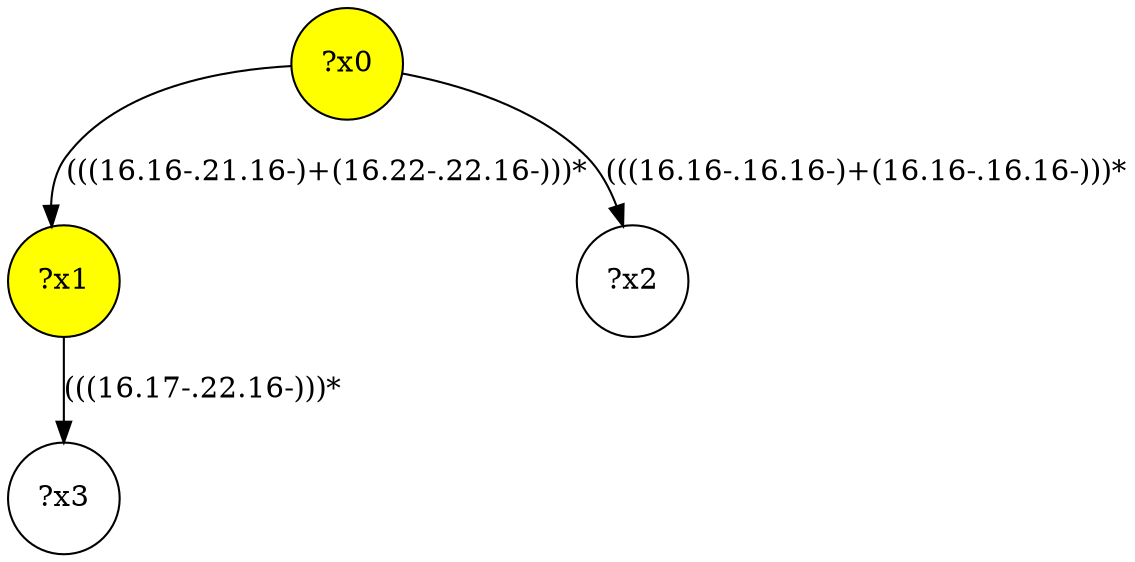 digraph g {
	x0 [fillcolor="yellow", style="filled," shape=circle, label="?x0"];
	x1 [fillcolor="yellow", style="filled," shape=circle, label="?x1"];
	x0 -> x1 [label="(((16.16-.21.16-)+(16.22-.22.16-)))*"];
	x2 [shape=circle, label="?x2"];
	x0 -> x2 [label="(((16.16-.16.16-)+(16.16-.16.16-)))*"];
	x3 [shape=circle, label="?x3"];
	x1 -> x3 [label="(((16.17-.22.16-)))*"];
}
